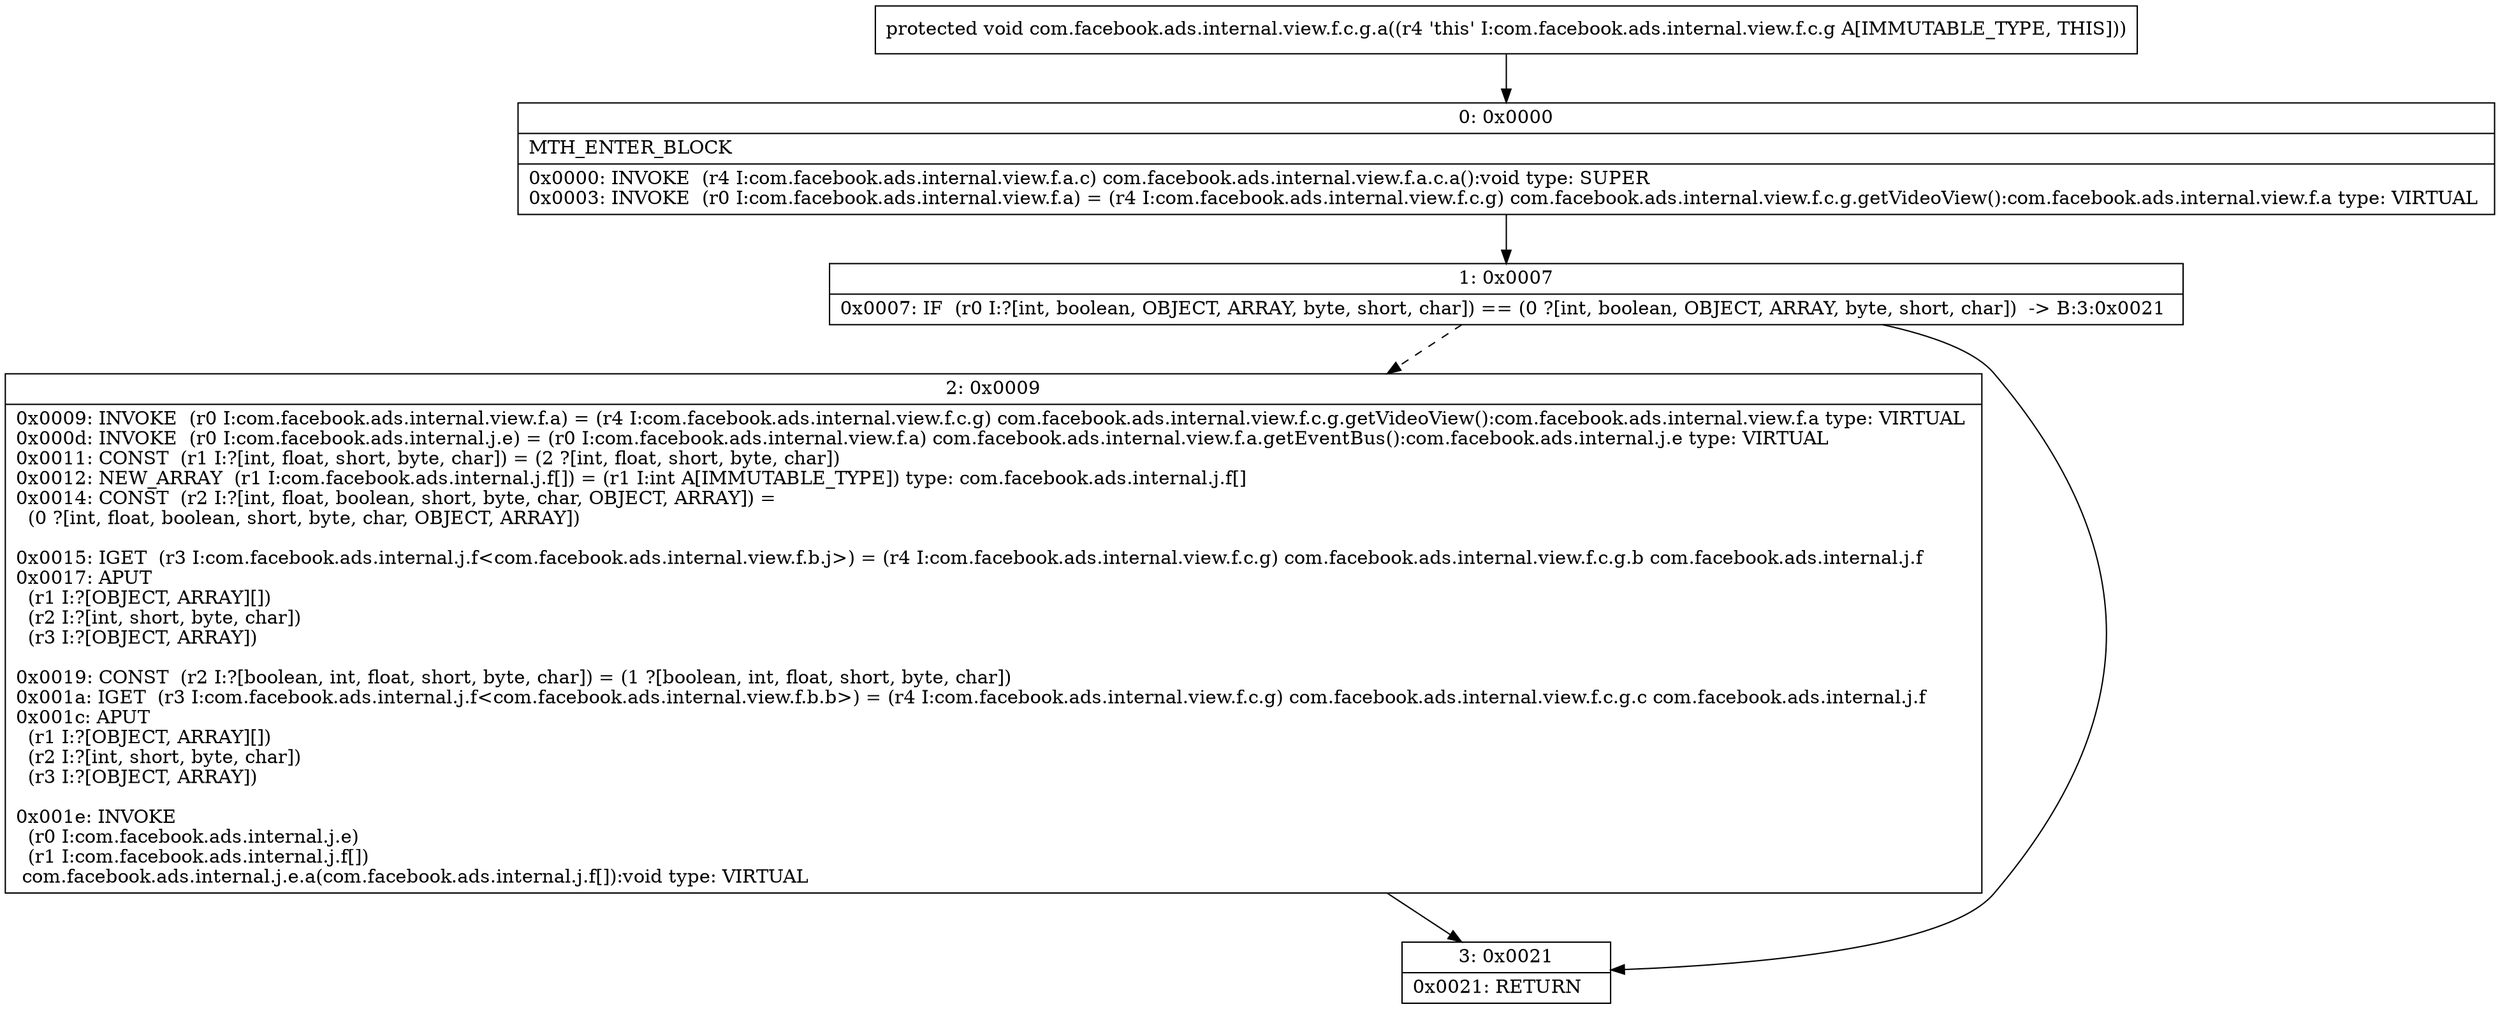 digraph "CFG forcom.facebook.ads.internal.view.f.c.g.a()V" {
Node_0 [shape=record,label="{0\:\ 0x0000|MTH_ENTER_BLOCK\l|0x0000: INVOKE  (r4 I:com.facebook.ads.internal.view.f.a.c) com.facebook.ads.internal.view.f.a.c.a():void type: SUPER \l0x0003: INVOKE  (r0 I:com.facebook.ads.internal.view.f.a) = (r4 I:com.facebook.ads.internal.view.f.c.g) com.facebook.ads.internal.view.f.c.g.getVideoView():com.facebook.ads.internal.view.f.a type: VIRTUAL \l}"];
Node_1 [shape=record,label="{1\:\ 0x0007|0x0007: IF  (r0 I:?[int, boolean, OBJECT, ARRAY, byte, short, char]) == (0 ?[int, boolean, OBJECT, ARRAY, byte, short, char])  \-\> B:3:0x0021 \l}"];
Node_2 [shape=record,label="{2\:\ 0x0009|0x0009: INVOKE  (r0 I:com.facebook.ads.internal.view.f.a) = (r4 I:com.facebook.ads.internal.view.f.c.g) com.facebook.ads.internal.view.f.c.g.getVideoView():com.facebook.ads.internal.view.f.a type: VIRTUAL \l0x000d: INVOKE  (r0 I:com.facebook.ads.internal.j.e) = (r0 I:com.facebook.ads.internal.view.f.a) com.facebook.ads.internal.view.f.a.getEventBus():com.facebook.ads.internal.j.e type: VIRTUAL \l0x0011: CONST  (r1 I:?[int, float, short, byte, char]) = (2 ?[int, float, short, byte, char]) \l0x0012: NEW_ARRAY  (r1 I:com.facebook.ads.internal.j.f[]) = (r1 I:int A[IMMUTABLE_TYPE]) type: com.facebook.ads.internal.j.f[] \l0x0014: CONST  (r2 I:?[int, float, boolean, short, byte, char, OBJECT, ARRAY]) = \l  (0 ?[int, float, boolean, short, byte, char, OBJECT, ARRAY])\l \l0x0015: IGET  (r3 I:com.facebook.ads.internal.j.f\<com.facebook.ads.internal.view.f.b.j\>) = (r4 I:com.facebook.ads.internal.view.f.c.g) com.facebook.ads.internal.view.f.c.g.b com.facebook.ads.internal.j.f \l0x0017: APUT  \l  (r1 I:?[OBJECT, ARRAY][])\l  (r2 I:?[int, short, byte, char])\l  (r3 I:?[OBJECT, ARRAY])\l \l0x0019: CONST  (r2 I:?[boolean, int, float, short, byte, char]) = (1 ?[boolean, int, float, short, byte, char]) \l0x001a: IGET  (r3 I:com.facebook.ads.internal.j.f\<com.facebook.ads.internal.view.f.b.b\>) = (r4 I:com.facebook.ads.internal.view.f.c.g) com.facebook.ads.internal.view.f.c.g.c com.facebook.ads.internal.j.f \l0x001c: APUT  \l  (r1 I:?[OBJECT, ARRAY][])\l  (r2 I:?[int, short, byte, char])\l  (r3 I:?[OBJECT, ARRAY])\l \l0x001e: INVOKE  \l  (r0 I:com.facebook.ads.internal.j.e)\l  (r1 I:com.facebook.ads.internal.j.f[])\l com.facebook.ads.internal.j.e.a(com.facebook.ads.internal.j.f[]):void type: VIRTUAL \l}"];
Node_3 [shape=record,label="{3\:\ 0x0021|0x0021: RETURN   \l}"];
MethodNode[shape=record,label="{protected void com.facebook.ads.internal.view.f.c.g.a((r4 'this' I:com.facebook.ads.internal.view.f.c.g A[IMMUTABLE_TYPE, THIS])) }"];
MethodNode -> Node_0;
Node_0 -> Node_1;
Node_1 -> Node_2[style=dashed];
Node_1 -> Node_3;
Node_2 -> Node_3;
}

